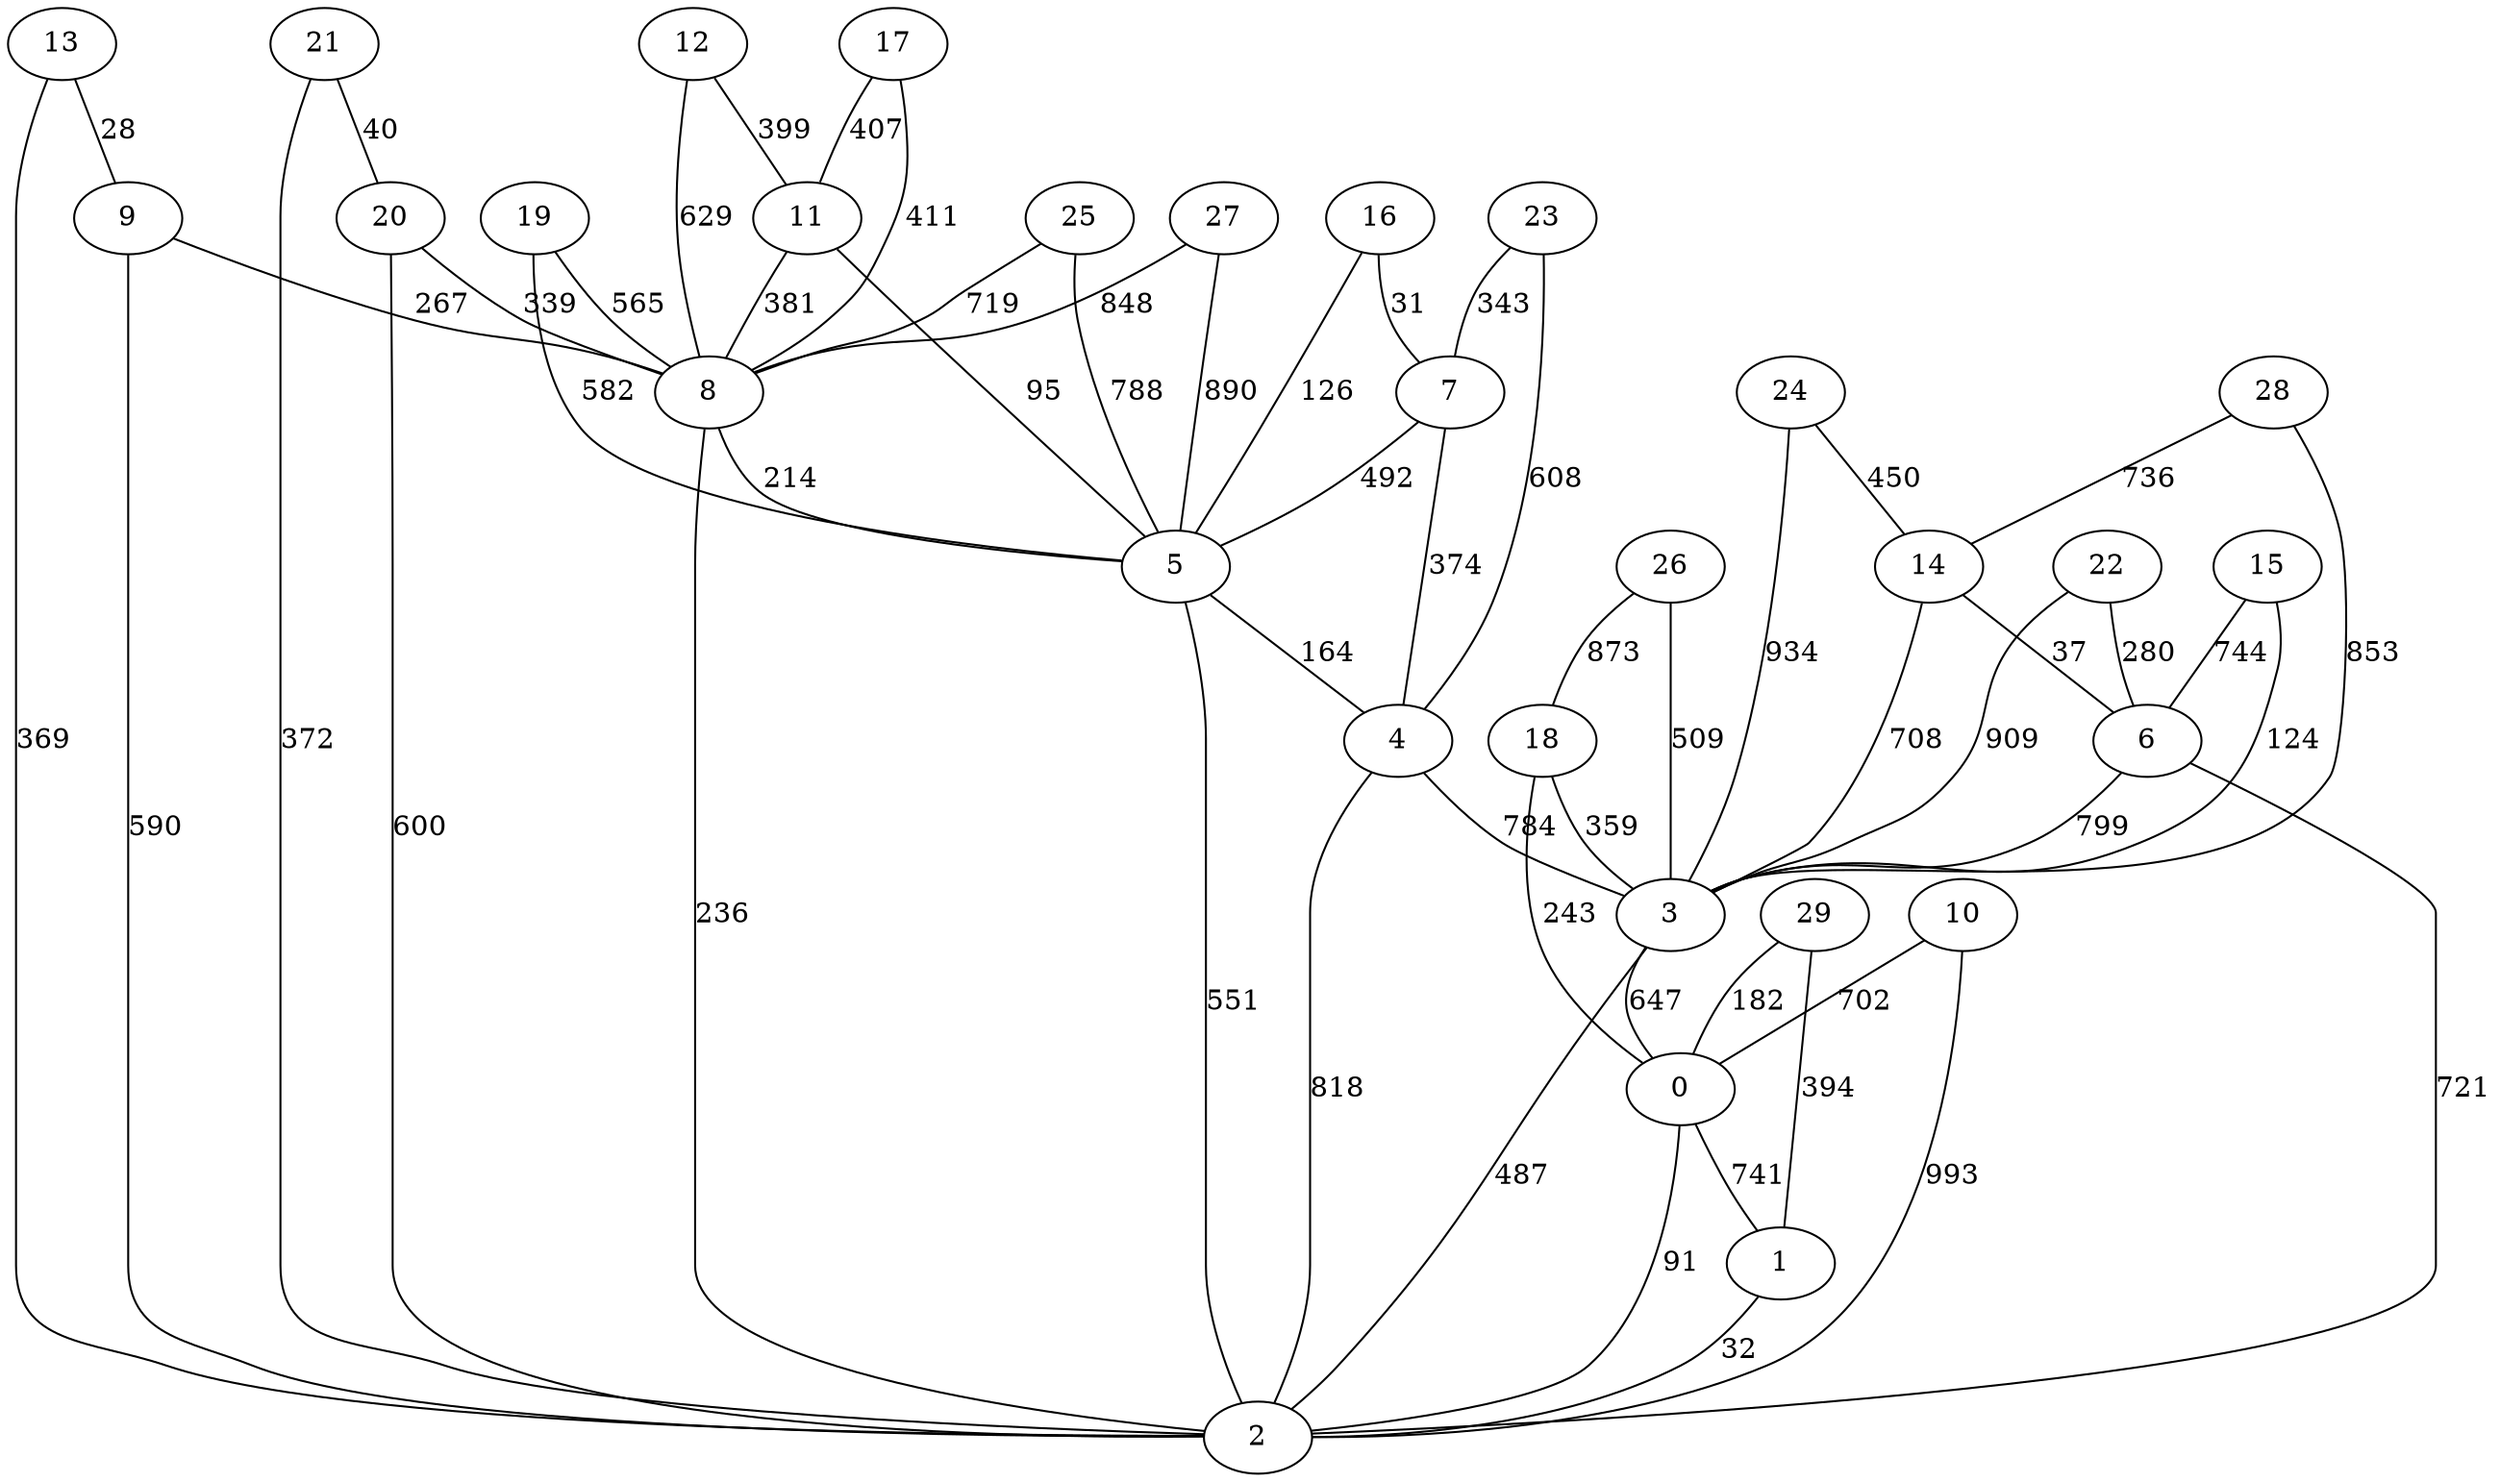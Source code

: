strict graph G {
0;
1;
2;
3;
4;
5;
6;
7;
8;
9;
10;
11;
12;
13;
14;
15;
16;
17;
18;
19;
20;
21;
22;
23;
24;
25;
26;
27;
28;
29;
14 -- 6  [label=37];
26 -- 18  [label=873];
7 -- 4  [label=374];
27 -- 8  [label=848];
29 -- 1  [label=394];
28 -- 3  [label=853];
22 -- 3  [label=909];
4 -- 2  [label=818];
12 -- 8  [label=629];
13 -- 9  [label=28];
23 -- 4  [label=608];
18 -- 3  [label=359];
26 -- 3  [label=509];
6 -- 3  [label=799];
21 -- 20  [label=40];
10 -- 0  [label=702];
15 -- 3  [label=124];
21 -- 2  [label=372];
6 -- 2  [label=721];
23 -- 7  [label=343];
4 -- 3  [label=784];
13 -- 2  [label=369];
28 -- 14  [label=736];
0 -- 1  [label=741];
29 -- 0  [label=182];
8 -- 5  [label=214];
24 -- 3  [label=934];
25 -- 8  [label=719];
9 -- 2  [label=590];
11 -- 5  [label=95];
16 -- 7  [label=31];
20 -- 8  [label=339];
3 -- 0  [label=647];
27 -- 5  [label=890];
22 -- 6  [label=280];
25 -- 5  [label=788];
8 -- 2  [label=236];
19 -- 8  [label=565];
14 -- 3  [label=708];
17 -- 8  [label=411];
18 -- 0  [label=243];
12 -- 11  [label=399];
10 -- 2  [label=993];
19 -- 5  [label=582];
24 -- 14  [label=450];
11 -- 8  [label=381];
16 -- 5  [label=126];
15 -- 6  [label=744];
5 -- 4  [label=164];
7 -- 5  [label=492];
3 -- 2  [label=487];
9 -- 8  [label=267];
1 -- 2  [label=32];
17 -- 11  [label=407];
0 -- 2  [label=91];
5 -- 2  [label=551];
20 -- 2  [label=600];
}
